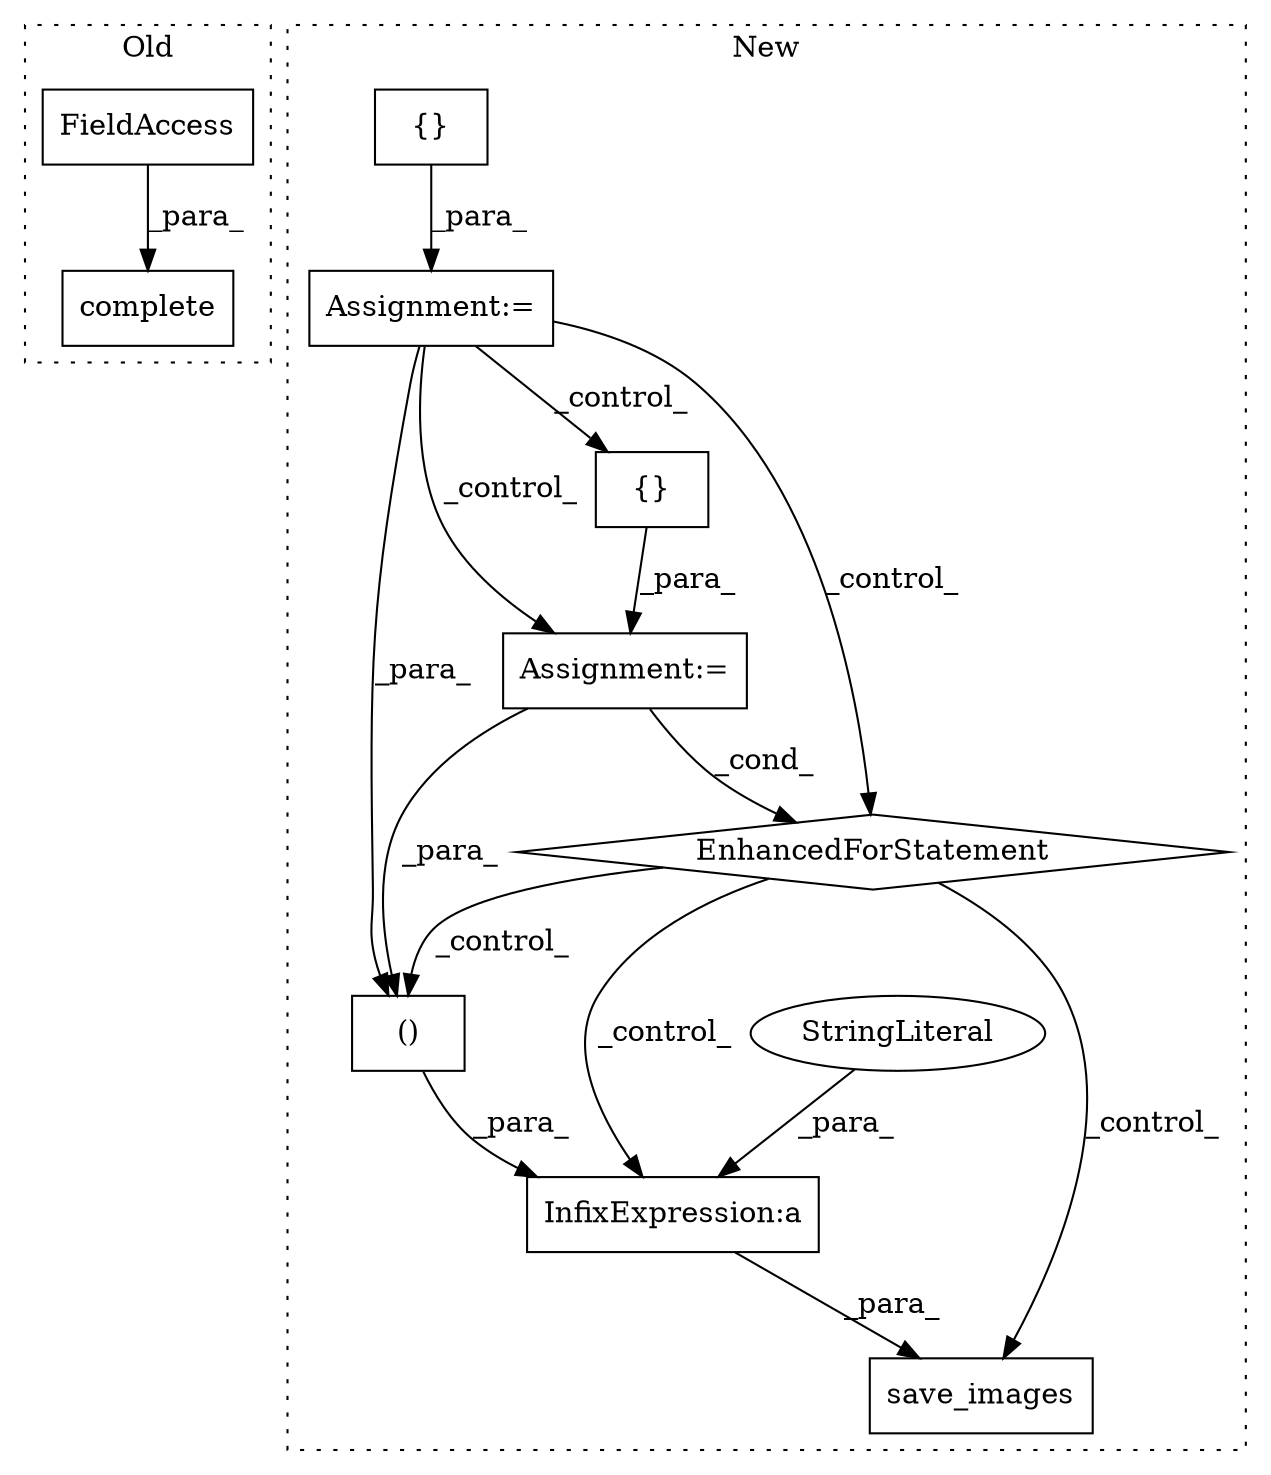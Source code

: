 digraph G {
subgraph cluster0 {
1 [label="complete" a="32" s="2960,2979" l="9,1" shape="box"];
6 [label="FieldAccess" a="22" s="2969" l="10" shape="box"];
label = "Old";
style="dotted";
}
subgraph cluster1 {
2 [label="{}" a="4" s="3295,3300" l="1,1" shape="box"];
3 [label="()" a="106" s="3724" l="38" shape="box"];
4 [label="save_images" a="32" s="3677,3762" l="12,2" shape="box"];
5 [label="EnhancedForStatement" a="70" s="3313,3577" l="61,2" shape="diamond"];
7 [label="InfixExpression:a" a="27" s="3710" l="14" shape="box"];
8 [label="{}" a="4" s="3532,3576" l="1,1" shape="box"];
9 [label="StringLiteral" a="45" s="3699" l="11" shape="ellipse"];
10 [label="Assignment:=" a="7" s="3218,3301" l="57,2" shape="box"];
11 [label="Assignment:=" a="7" s="3313,3577" l="61,2" shape="box"];
label = "New";
style="dotted";
}
2 -> 10 [label="_para_"];
3 -> 7 [label="_para_"];
5 -> 7 [label="_control_"];
5 -> 4 [label="_control_"];
5 -> 3 [label="_control_"];
6 -> 1 [label="_para_"];
7 -> 4 [label="_para_"];
8 -> 11 [label="_para_"];
9 -> 7 [label="_para_"];
10 -> 5 [label="_control_"];
10 -> 3 [label="_para_"];
10 -> 11 [label="_control_"];
10 -> 8 [label="_control_"];
11 -> 3 [label="_para_"];
11 -> 5 [label="_cond_"];
}